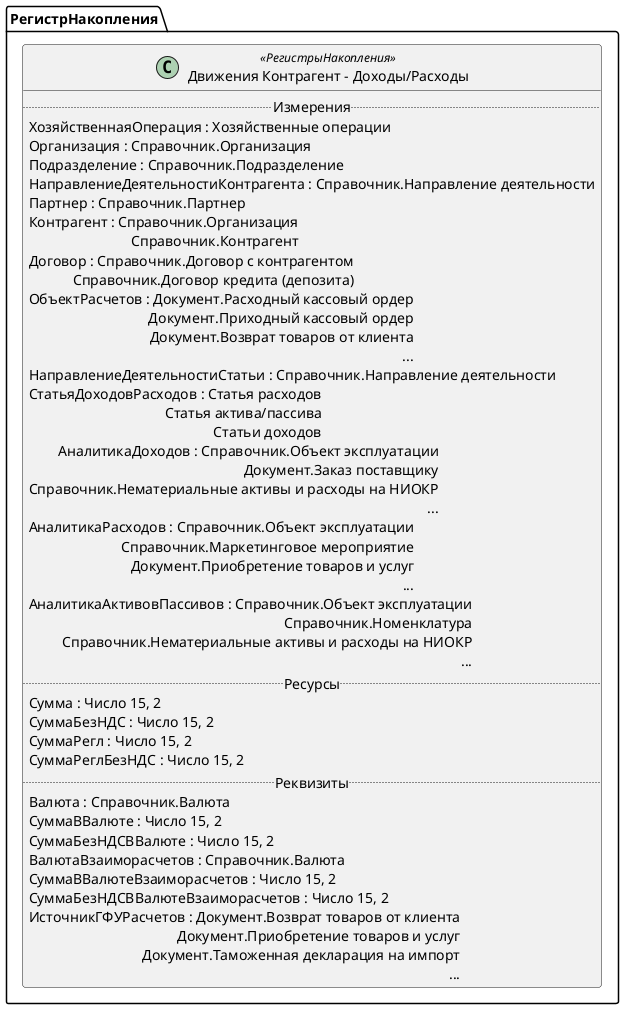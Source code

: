 ﻿@startuml ДвиженияКонтрагентДоходыРасходы
'!include templates.wsd
'..\include templates.wsd
class РегистрНакопления.ДвиженияКонтрагентДоходыРасходы as "Движения Контрагент - Доходы/Расходы" <<РегистрыНакопления>>
{
..Измерения..
ХозяйственнаяОперация : Хозяйственные операции
Организация : Справочник.Организация
Подразделение : Справочник.Подразделение
НаправлениеДеятельностиКонтрагента : Справочник.Направление деятельности
Партнер : Справочник.Партнер
Контрагент : Справочник.Организация\rСправочник.Контрагент
Договор : Справочник.Договор с контрагентом\rСправочник.Договор кредита (депозита)
ОбъектРасчетов : Документ.Расходный кассовый ордер\rДокумент.Приходный кассовый ордер\rДокумент.Возврат товаров от клиента\r...
НаправлениеДеятельностиСтатьи : Справочник.Направление деятельности
СтатьяДоходовРасходов : Статья расходов\rСтатья актива/пассива\rСтатьи доходов
АналитикаДоходов : Справочник.Объект эксплуатации\rДокумент.Заказ поставщику\rСправочник.Нематериальные активы и расходы на НИОКР\r...
АналитикаРасходов : Справочник.Объект эксплуатации\rСправочник.Маркетинговое мероприятие\rДокумент.Приобретение товаров и услуг\r...
АналитикаАктивовПассивов : Справочник.Объект эксплуатации\rСправочник.Номенклатура\rСправочник.Нематериальные активы и расходы на НИОКР\r...
..Ресурсы..
Сумма : Число 15, 2
СуммаБезНДС : Число 15, 2
СуммаРегл : Число 15, 2
СуммаРеглБезНДС : Число 15, 2
..Реквизиты..
Валюта : Справочник.Валюта
СуммаВВалюте : Число 15, 2
СуммаБезНДСВВалюте : Число 15, 2
ВалютаВзаиморасчетов : Справочник.Валюта
СуммаВВалютеВзаиморасчетов : Число 15, 2
СуммаБезНДСВВалютеВзаиморасчетов : Число 15, 2
ИсточникГФУРасчетов : Документ.Возврат товаров от клиента\rДокумент.Приобретение товаров и услуг\rДокумент.Таможенная декларация на импорт\r...
}
@enduml
